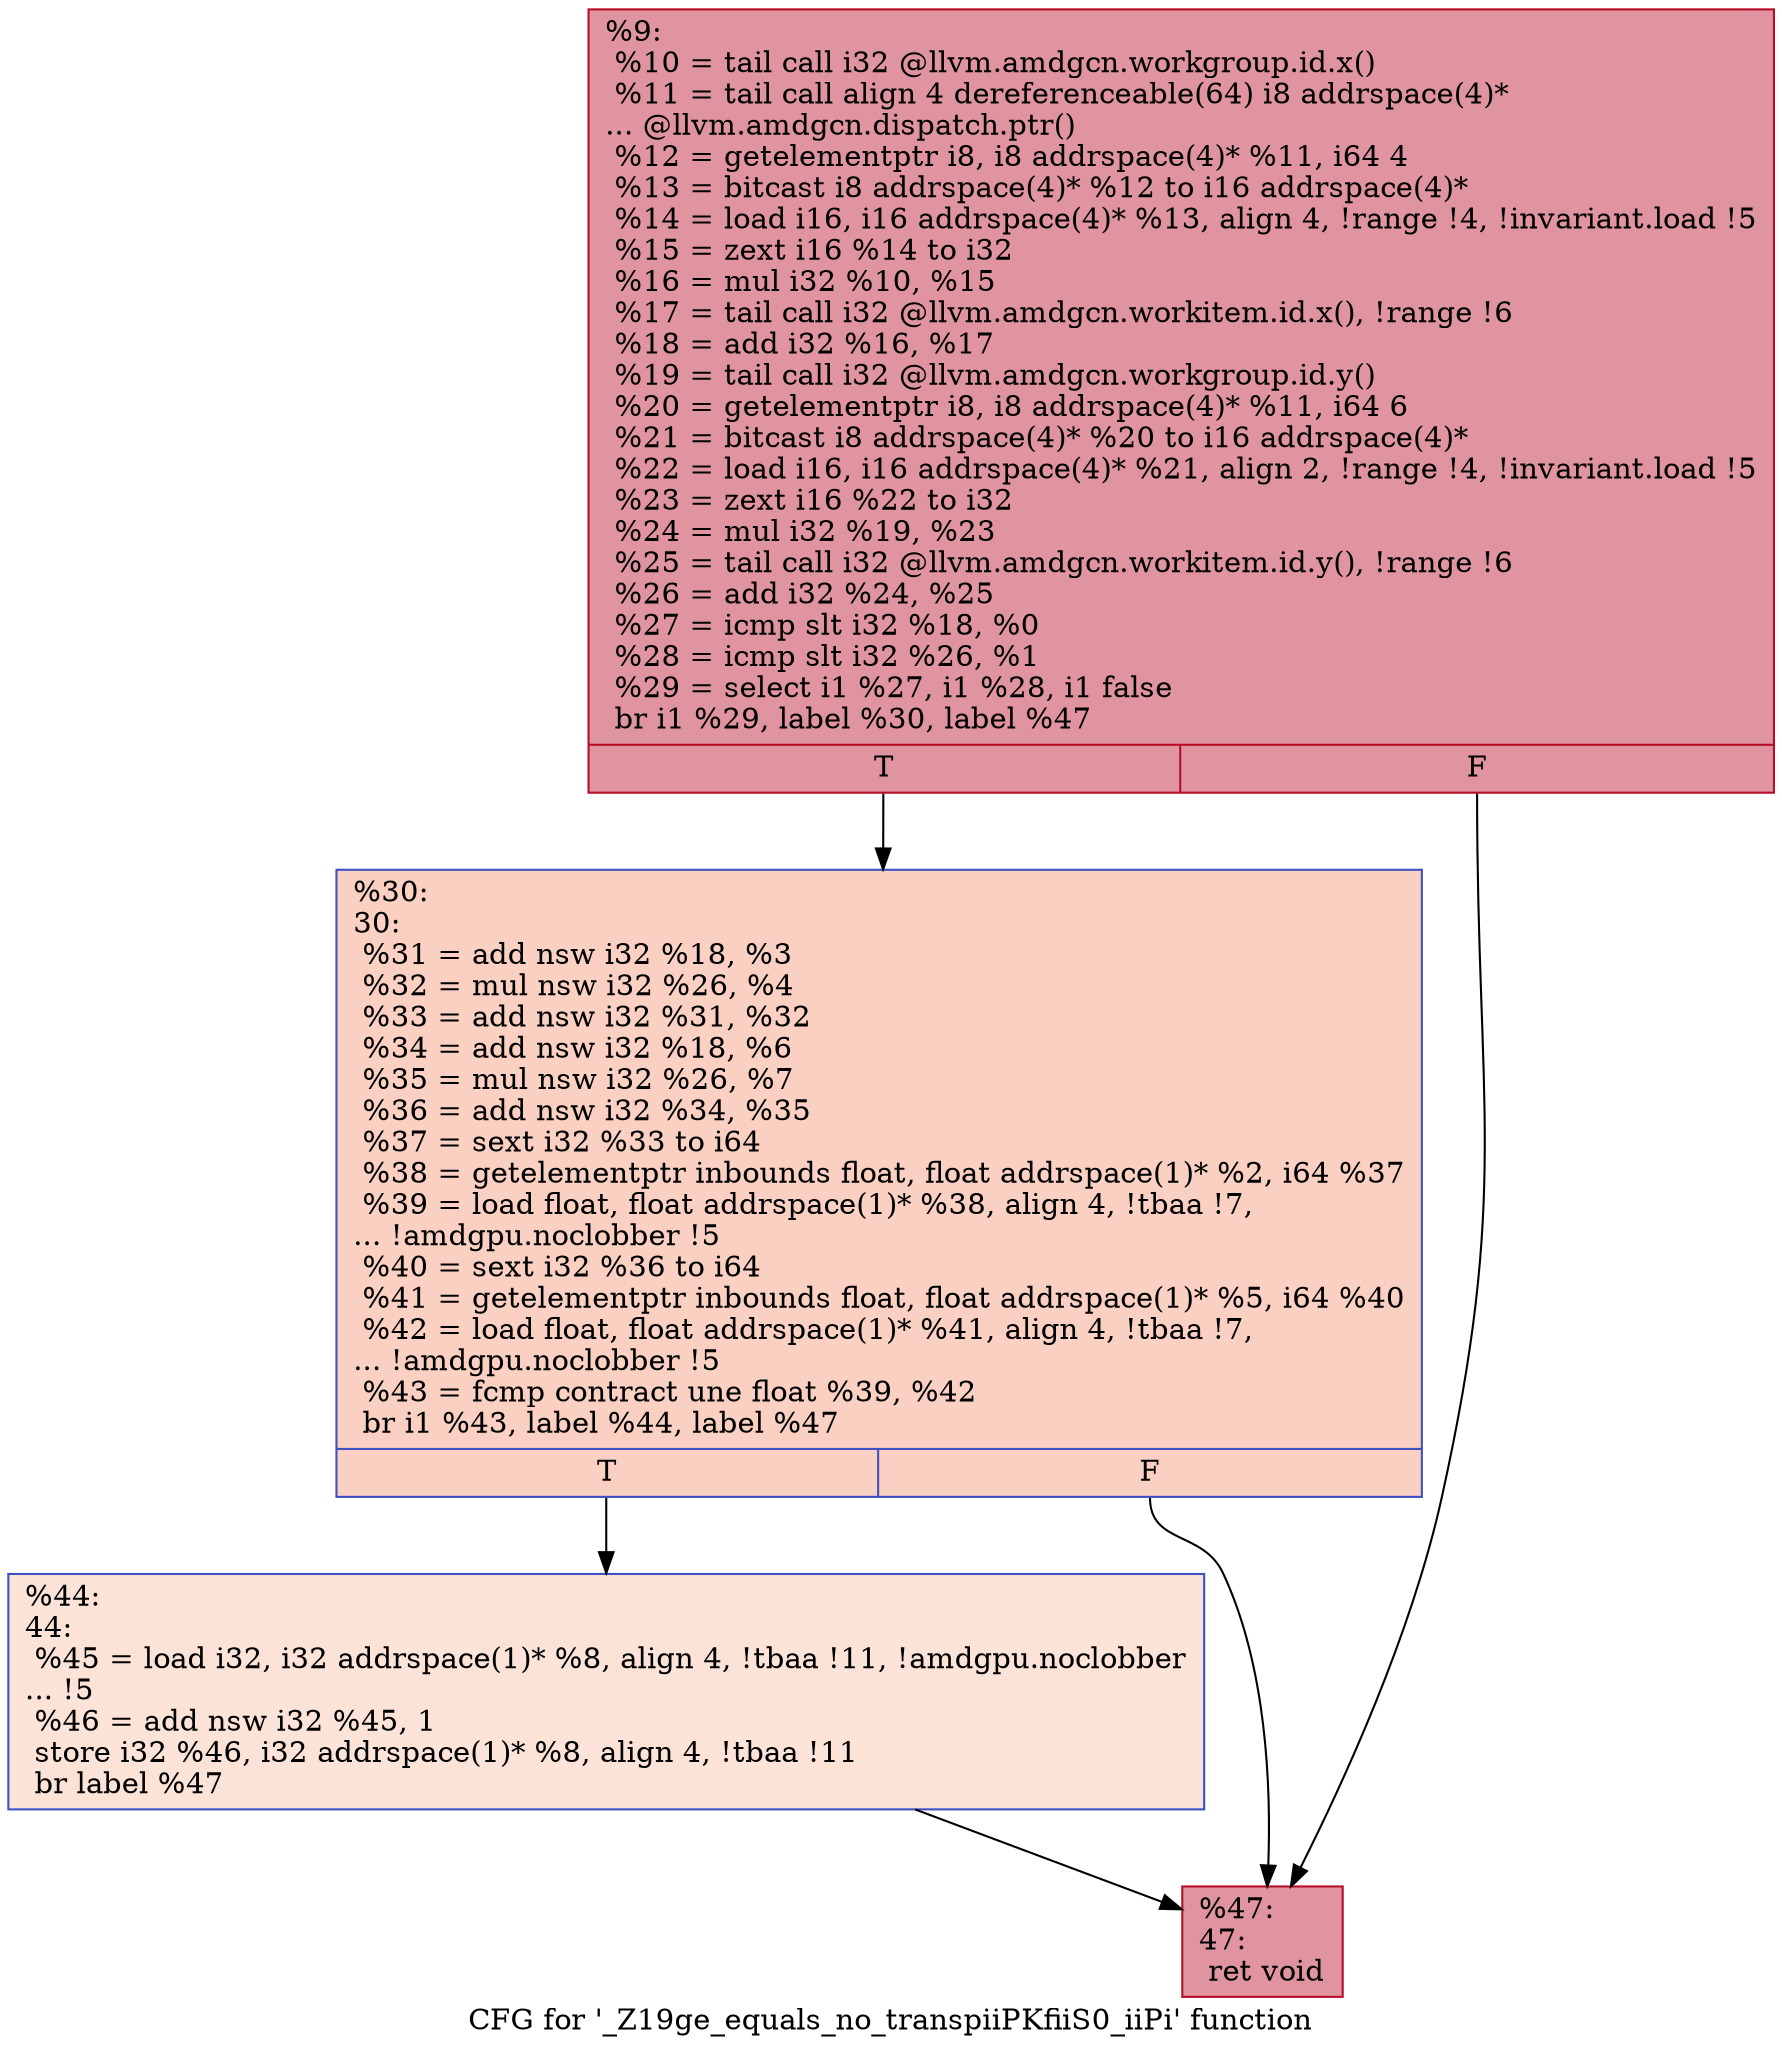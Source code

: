 digraph "CFG for '_Z19ge_equals_no_transpiiPKfiiS0_iiPi' function" {
	label="CFG for '_Z19ge_equals_no_transpiiPKfiiS0_iiPi' function";

	Node0x4c65b40 [shape=record,color="#b70d28ff", style=filled, fillcolor="#b70d2870",label="{%9:\l  %10 = tail call i32 @llvm.amdgcn.workgroup.id.x()\l  %11 = tail call align 4 dereferenceable(64) i8 addrspace(4)*\l... @llvm.amdgcn.dispatch.ptr()\l  %12 = getelementptr i8, i8 addrspace(4)* %11, i64 4\l  %13 = bitcast i8 addrspace(4)* %12 to i16 addrspace(4)*\l  %14 = load i16, i16 addrspace(4)* %13, align 4, !range !4, !invariant.load !5\l  %15 = zext i16 %14 to i32\l  %16 = mul i32 %10, %15\l  %17 = tail call i32 @llvm.amdgcn.workitem.id.x(), !range !6\l  %18 = add i32 %16, %17\l  %19 = tail call i32 @llvm.amdgcn.workgroup.id.y()\l  %20 = getelementptr i8, i8 addrspace(4)* %11, i64 6\l  %21 = bitcast i8 addrspace(4)* %20 to i16 addrspace(4)*\l  %22 = load i16, i16 addrspace(4)* %21, align 2, !range !4, !invariant.load !5\l  %23 = zext i16 %22 to i32\l  %24 = mul i32 %19, %23\l  %25 = tail call i32 @llvm.amdgcn.workitem.id.y(), !range !6\l  %26 = add i32 %24, %25\l  %27 = icmp slt i32 %18, %0\l  %28 = icmp slt i32 %26, %1\l  %29 = select i1 %27, i1 %28, i1 false\l  br i1 %29, label %30, label %47\l|{<s0>T|<s1>F}}"];
	Node0x4c65b40:s0 -> Node0x4c6a100;
	Node0x4c65b40:s1 -> Node0x4c6a190;
	Node0x4c6a100 [shape=record,color="#3d50c3ff", style=filled, fillcolor="#f3947570",label="{%30:\l30:                                               \l  %31 = add nsw i32 %18, %3\l  %32 = mul nsw i32 %26, %4\l  %33 = add nsw i32 %31, %32\l  %34 = add nsw i32 %18, %6\l  %35 = mul nsw i32 %26, %7\l  %36 = add nsw i32 %34, %35\l  %37 = sext i32 %33 to i64\l  %38 = getelementptr inbounds float, float addrspace(1)* %2, i64 %37\l  %39 = load float, float addrspace(1)* %38, align 4, !tbaa !7,\l... !amdgpu.noclobber !5\l  %40 = sext i32 %36 to i64\l  %41 = getelementptr inbounds float, float addrspace(1)* %5, i64 %40\l  %42 = load float, float addrspace(1)* %41, align 4, !tbaa !7,\l... !amdgpu.noclobber !5\l  %43 = fcmp contract une float %39, %42\l  br i1 %43, label %44, label %47\l|{<s0>T|<s1>F}}"];
	Node0x4c6a100:s0 -> Node0x4c6b2d0;
	Node0x4c6a100:s1 -> Node0x4c6a190;
	Node0x4c6b2d0 [shape=record,color="#3d50c3ff", style=filled, fillcolor="#f6bfa670",label="{%44:\l44:                                               \l  %45 = load i32, i32 addrspace(1)* %8, align 4, !tbaa !11, !amdgpu.noclobber\l... !5\l  %46 = add nsw i32 %45, 1\l  store i32 %46, i32 addrspace(1)* %8, align 4, !tbaa !11\l  br label %47\l}"];
	Node0x4c6b2d0 -> Node0x4c6a190;
	Node0x4c6a190 [shape=record,color="#b70d28ff", style=filled, fillcolor="#b70d2870",label="{%47:\l47:                                               \l  ret void\l}"];
}
